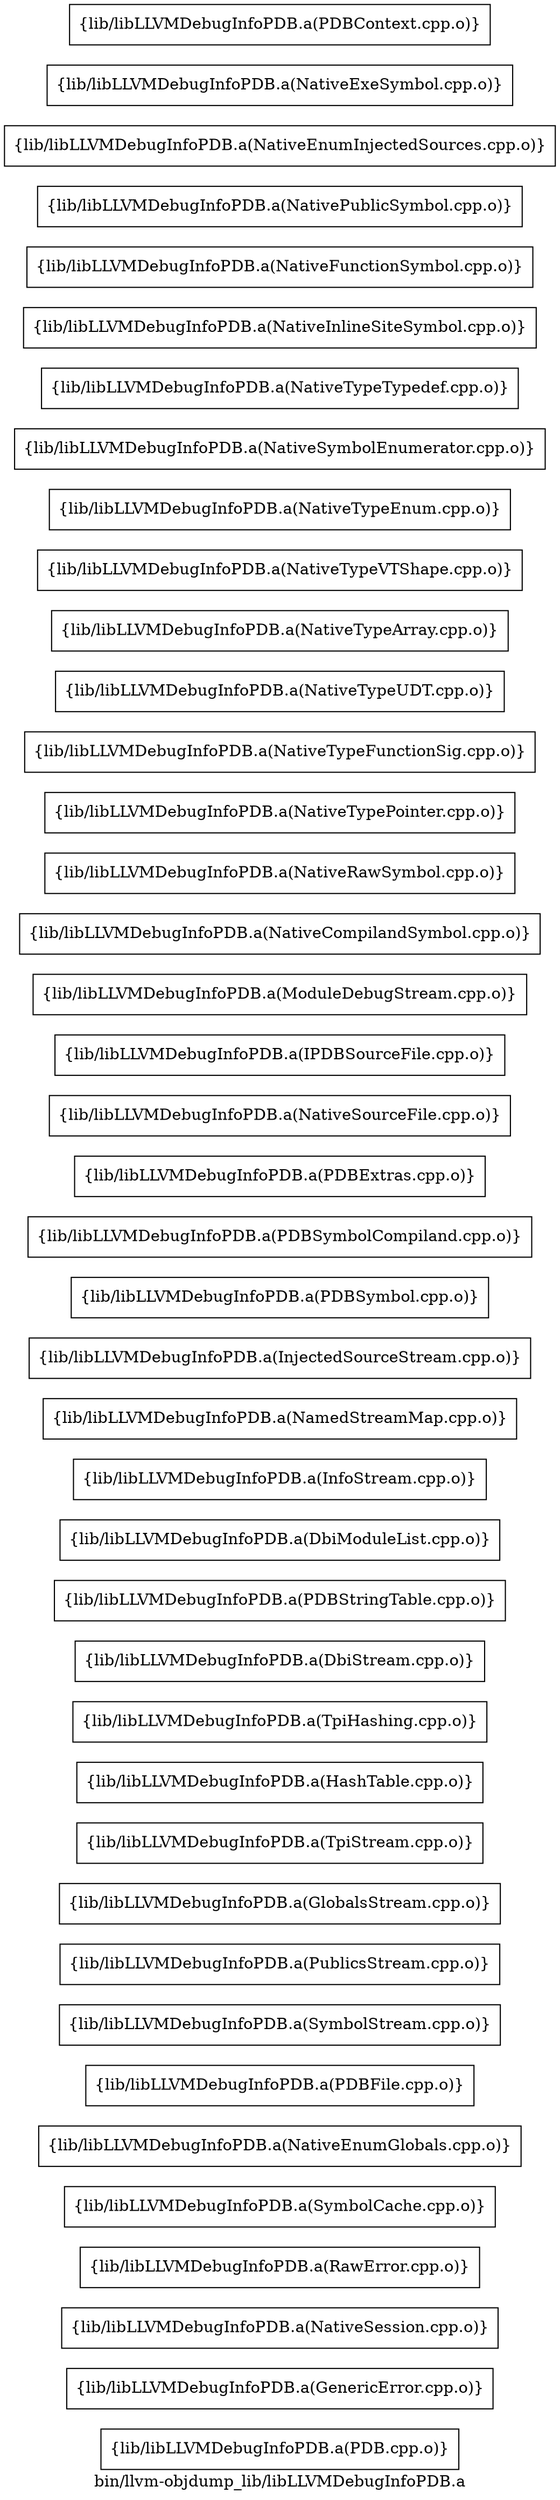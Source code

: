 digraph "bin/llvm-objdump_lib/libLLVMDebugInfoPDB.a" {
	label="bin/llvm-objdump_lib/libLLVMDebugInfoPDB.a";
	rankdir=LR;

	Node0x564b0ad9b298 [shape=record,shape=box,group=0,label="{lib/libLLVMDebugInfoPDB.a(PDB.cpp.o)}"];
	Node0x564b0ada7d68 [shape=record,shape=box,group=0,label="{lib/libLLVMDebugInfoPDB.a(GenericError.cpp.o)}"];
	Node0x564b0ada7598 [shape=record,shape=box,group=0,label="{lib/libLLVMDebugInfoPDB.a(NativeSession.cpp.o)}"];
	Node0x564b0ada6eb8 [shape=record,shape=box,group=0,label="{lib/libLLVMDebugInfoPDB.a(RawError.cpp.o)}"];
	Node0x564b0ada67d8 [shape=record,shape=box,group=0,label="{lib/libLLVMDebugInfoPDB.a(SymbolCache.cpp.o)}"];
	Node0x564b0ada6288 [shape=record,shape=box,group=0,label="{lib/libLLVMDebugInfoPDB.a(NativeEnumGlobals.cpp.o)}"];
	Node0x564b0ada5b58 [shape=record,shape=box,group=0,label="{lib/libLLVMDebugInfoPDB.a(PDBFile.cpp.o)}"];
	Node0x564b0ada5388 [shape=record,shape=box,group=0,label="{lib/libLLVMDebugInfoPDB.a(SymbolStream.cpp.o)}"];
	Node0x564b0ada4c08 [shape=record,shape=box,group=0,label="{lib/libLLVMDebugInfoPDB.a(PublicsStream.cpp.o)}"];
	Node0x564b0ada44d8 [shape=record,shape=box,group=0,label="{lib/libLLVMDebugInfoPDB.a(GlobalsStream.cpp.o)}"];
	Node0x564b0ad9b018 [shape=record,shape=box,group=0,label="{lib/libLLVMDebugInfoPDB.a(TpiStream.cpp.o)}"];
	Node0x564b0ad95898 [shape=record,shape=box,group=0,label="{lib/libLLVMDebugInfoPDB.a(HashTable.cpp.o)}"];
	Node0x564b0ad95fc8 [shape=record,shape=box,group=0,label="{lib/libLLVMDebugInfoPDB.a(TpiHashing.cpp.o)}"];
	Node0x564b0ad97148 [shape=record,shape=box,group=0,label="{lib/libLLVMDebugInfoPDB.a(DbiStream.cpp.o)}"];
	Node0x564b0ad978c8 [shape=record,shape=box,group=0,label="{lib/libLLVMDebugInfoPDB.a(PDBStringTable.cpp.o)}"];
	Node0x564b0ad971e8 [shape=record,shape=box,group=0,label="{lib/libLLVMDebugInfoPDB.a(DbiModuleList.cpp.o)}"];
	Node0x564b0ad9de58 [shape=record,shape=box,group=0,label="{lib/libLLVMDebugInfoPDB.a(InfoStream.cpp.o)}"];
	Node0x564b0ad9d728 [shape=record,shape=box,group=0,label="{lib/libLLVMDebugInfoPDB.a(NamedStreamMap.cpp.o)}"];
	Node0x564b0ad9e268 [shape=record,shape=box,group=0,label="{lib/libLLVMDebugInfoPDB.a(InjectedSourceStream.cpp.o)}"];
	Node0x564b0ad9eee8 [shape=record,shape=box,group=0,label="{lib/libLLVMDebugInfoPDB.a(PDBSymbol.cpp.o)}"];
	Node0x564b0ada45c8 [shape=record,shape=box,group=0,label="{lib/libLLVMDebugInfoPDB.a(PDBSymbolCompiland.cpp.o)}"];
	Node0x564b0ada7d18 [shape=record,shape=box,group=0,label="{lib/libLLVMDebugInfoPDB.a(PDBExtras.cpp.o)}"];
	Node0x564b0ada77c8 [shape=record,shape=box,group=0,label="{lib/libLLVMDebugInfoPDB.a(NativeSourceFile.cpp.o)}"];
	Node0x564b0ad9d098 [shape=record,shape=box,group=0,label="{lib/libLLVMDebugInfoPDB.a(IPDBSourceFile.cpp.o)}"];
	Node0x564b0ad97378 [shape=record,shape=box,group=0,label="{lib/libLLVMDebugInfoPDB.a(ModuleDebugStream.cpp.o)}"];
	Node0x564b0ad953e8 [shape=record,shape=box,group=0,label="{lib/libLLVMDebugInfoPDB.a(NativeCompilandSymbol.cpp.o)}"];
	Node0x564b0ad99e98 [shape=record,shape=box,group=0,label="{lib/libLLVMDebugInfoPDB.a(NativeRawSymbol.cpp.o)}"];
	Node0x564b0ad9a028 [shape=record,shape=box,group=0,label="{lib/libLLVMDebugInfoPDB.a(NativeTypePointer.cpp.o)}"];
	Node0x564b0ad98868 [shape=record,shape=box,group=0,label="{lib/libLLVMDebugInfoPDB.a(NativeTypeFunctionSig.cpp.o)}"];
	Node0x564b0ad98b88 [shape=record,shape=box,group=0,label="{lib/libLLVMDebugInfoPDB.a(NativeTypeUDT.cpp.o)}"];
	Node0x564b0ad98188 [shape=record,shape=box,group=0,label="{lib/libLLVMDebugInfoPDB.a(NativeTypeArray.cpp.o)}"];
	Node0x564b0ad97eb8 [shape=record,shape=box,group=0,label="{lib/libLLVMDebugInfoPDB.a(NativeTypeVTShape.cpp.o)}"];
	Node0x564b0ad9c698 [shape=record,shape=box,group=0,label="{lib/libLLVMDebugInfoPDB.a(NativeTypeEnum.cpp.o)}"];
	Node0x564b0ad9be78 [shape=record,shape=box,group=0,label="{lib/libLLVMDebugInfoPDB.a(NativeSymbolEnumerator.cpp.o)}"];
	Node0x564b0ad9b5b8 [shape=record,shape=box,group=0,label="{lib/libLLVMDebugInfoPDB.a(NativeTypeTypedef.cpp.o)}"];
	Node0x564b0ad9ad98 [shape=record,shape=box,group=0,label="{lib/libLLVMDebugInfoPDB.a(NativeInlineSiteSymbol.cpp.o)}"];
	Node0x564b0ad9efd8 [shape=record,shape=box,group=0,label="{lib/libLLVMDebugInfoPDB.a(NativeFunctionSymbol.cpp.o)}"];
	Node0x564b0ad9e358 [shape=record,shape=box,group=0,label="{lib/libLLVMDebugInfoPDB.a(NativePublicSymbol.cpp.o)}"];
	Node0x564b0ad9db88 [shape=record,shape=box,group=0,label="{lib/libLLVMDebugInfoPDB.a(NativeEnumInjectedSources.cpp.o)}"];
	Node0x564b0ad96e28 [shape=record,shape=box,group=0,label="{lib/libLLVMDebugInfoPDB.a(NativeExeSymbol.cpp.o)}"];
	Node0x564b0ada8fd8 [shape=record,shape=box,group=0,label="{lib/libLLVMDebugInfoPDB.a(PDBContext.cpp.o)}"];
}
